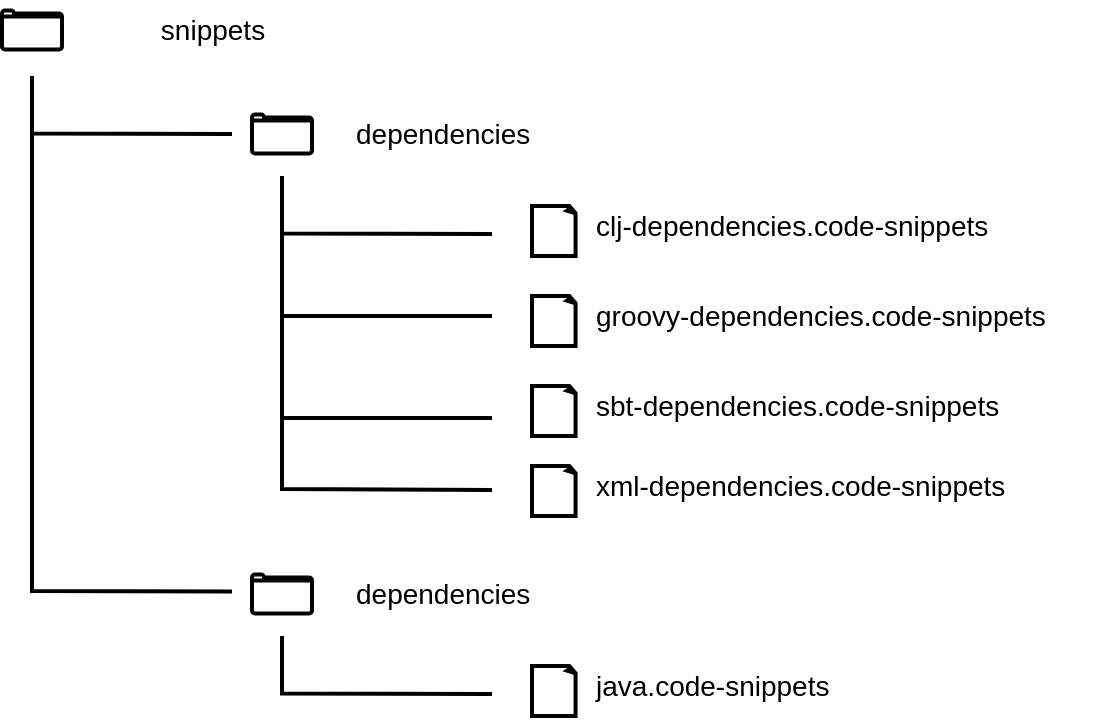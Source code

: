 <mxfile version="21.5.0" type="device">
  <diagram name="Pagina-1" id="HB1ZQw7MN7rN6xosklbc">
    <mxGraphModel dx="707" dy="453" grid="1" gridSize="10" guides="1" tooltips="1" connect="1" arrows="1" fold="1" page="1" pageScale="1" pageWidth="827" pageHeight="1169" math="0" shadow="0">
      <root>
        <mxCell id="0" />
        <mxCell id="1" parent="0" />
        <mxCell id="2vzTiyGk3TncGAkoDQ5b-1" value="" style="html=1;verticalLabelPosition=bottom;align=center;labelBackgroundColor=#ffffff;verticalAlign=top;strokeWidth=2;shadow=0;dashed=0;shape=mxgraph.ios7.icons.folder;strokeColor=#010203;" vertex="1" parent="1">
          <mxGeometry x="135" y="277.25" width="30" height="19.5" as="geometry" />
        </mxCell>
        <mxCell id="2vzTiyGk3TncGAkoDQ5b-3" value="snippets" style="text;html=1;align=center;verticalAlign=middle;resizable=0;points=[];autosize=1;strokeColor=none;fillColor=none;fontSize=14;" vertex="1" parent="1">
          <mxGeometry x="200" y="272" width="80" height="30" as="geometry" />
        </mxCell>
        <mxCell id="2vzTiyGk3TncGAkoDQ5b-6" value="" style="html=1;verticalLabelPosition=bottom;align=center;labelBackgroundColor=#ffffff;verticalAlign=top;strokeWidth=2;shadow=0;dashed=0;shape=mxgraph.ios7.icons.folder;strokeColor=#010203;" vertex="1" parent="1">
          <mxGeometry x="260" y="329.25" width="30" height="19.5" as="geometry" />
        </mxCell>
        <mxCell id="2vzTiyGk3TncGAkoDQ5b-8" value="dependencies" style="text;html=1;align=left;verticalAlign=middle;resizable=0;points=[];autosize=1;strokeColor=none;fillColor=none;fontSize=14;" vertex="1" parent="1">
          <mxGeometry x="310" y="324" width="110" height="30" as="geometry" />
        </mxCell>
        <mxCell id="2vzTiyGk3TncGAkoDQ5b-11" value="" style="whiteSpace=wrap;html=1;shape=mxgraph.basic.document;strokeWidth=2;gradientColor=none;" vertex="1" parent="1">
          <mxGeometry x="400" y="420" width="22" height="25" as="geometry" />
        </mxCell>
        <mxCell id="2vzTiyGk3TncGAkoDQ5b-12" value="groovy-dependencies.code-snippets" style="text;html=1;align=left;verticalAlign=middle;resizable=0;points=[];autosize=1;strokeColor=none;fillColor=none;fontSize=14;" vertex="1" parent="1">
          <mxGeometry x="430" y="415" width="250" height="30" as="geometry" />
        </mxCell>
        <mxCell id="2vzTiyGk3TncGAkoDQ5b-14" value="" style="endArrow=none;html=1;rounded=0;strokeWidth=2;" edge="1" parent="1">
          <mxGeometry width="50" height="50" relative="1" as="geometry">
            <mxPoint x="250" y="339" as="sourcePoint" />
            <mxPoint x="150" y="310" as="targetPoint" />
            <Array as="points">
              <mxPoint x="150" y="338.75" />
            </Array>
          </mxGeometry>
        </mxCell>
        <mxCell id="2vzTiyGk3TncGAkoDQ5b-15" value="" style="endArrow=none;html=1;rounded=0;strokeWidth=2;" edge="1" parent="1">
          <mxGeometry width="50" height="50" relative="1" as="geometry">
            <mxPoint x="380" y="389" as="sourcePoint" />
            <mxPoint x="275" y="360" as="targetPoint" />
            <Array as="points">
              <mxPoint x="275" y="388.75" />
            </Array>
          </mxGeometry>
        </mxCell>
        <mxCell id="2vzTiyGk3TncGAkoDQ5b-16" value="" style="endArrow=none;html=1;rounded=0;strokeWidth=2;" edge="1" parent="1">
          <mxGeometry width="50" height="50" relative="1" as="geometry">
            <mxPoint x="380" y="517" as="sourcePoint" />
            <mxPoint x="275" y="426.5" as="targetPoint" />
            <Array as="points">
              <mxPoint x="275" y="516.5" />
            </Array>
          </mxGeometry>
        </mxCell>
        <mxCell id="2vzTiyGk3TncGAkoDQ5b-18" value="" style="whiteSpace=wrap;html=1;shape=mxgraph.basic.document;strokeWidth=2;gradientColor=none;" vertex="1" parent="1">
          <mxGeometry x="400" y="375" width="22" height="25" as="geometry" />
        </mxCell>
        <mxCell id="2vzTiyGk3TncGAkoDQ5b-19" value="clj-dependencies.code-snippets" style="text;html=1;align=left;verticalAlign=middle;resizable=0;points=[];autosize=1;strokeColor=none;fillColor=none;fontSize=14;" vertex="1" parent="1">
          <mxGeometry x="430" y="370" width="220" height="30" as="geometry" />
        </mxCell>
        <mxCell id="2vzTiyGk3TncGAkoDQ5b-20" value="" style="whiteSpace=wrap;html=1;shape=mxgraph.basic.document;strokeWidth=2;gradientColor=none;" vertex="1" parent="1">
          <mxGeometry x="400" y="465" width="22" height="25" as="geometry" />
        </mxCell>
        <mxCell id="2vzTiyGk3TncGAkoDQ5b-21" value="sbt-dependencies.code-snippets" style="text;html=1;align=left;verticalAlign=middle;resizable=0;points=[];autosize=1;strokeColor=none;fillColor=none;fontSize=14;" vertex="1" parent="1">
          <mxGeometry x="430" y="460" width="230" height="30" as="geometry" />
        </mxCell>
        <mxCell id="2vzTiyGk3TncGAkoDQ5b-22" value="" style="whiteSpace=wrap;html=1;shape=mxgraph.basic.document;strokeWidth=2;gradientColor=none;" vertex="1" parent="1">
          <mxGeometry x="400" y="505" width="22" height="25" as="geometry" />
        </mxCell>
        <mxCell id="2vzTiyGk3TncGAkoDQ5b-23" value="xml-dependencies.code-snippets" style="text;html=1;align=left;verticalAlign=middle;resizable=0;points=[];autosize=1;strokeColor=none;fillColor=none;fontSize=14;" vertex="1" parent="1">
          <mxGeometry x="430" y="500" width="230" height="30" as="geometry" />
        </mxCell>
        <mxCell id="2vzTiyGk3TncGAkoDQ5b-24" value="" style="endArrow=none;html=1;rounded=0;strokeWidth=2;" edge="1" parent="1">
          <mxGeometry width="50" height="50" relative="1" as="geometry">
            <mxPoint x="380" y="430" as="sourcePoint" />
            <mxPoint x="275" y="389" as="targetPoint" />
            <Array as="points">
              <mxPoint x="275" y="430" />
            </Array>
          </mxGeometry>
        </mxCell>
        <mxCell id="2vzTiyGk3TncGAkoDQ5b-25" value="" style="endArrow=none;html=1;rounded=0;strokeWidth=2;" edge="1" parent="1">
          <mxGeometry width="50" height="50" relative="1" as="geometry">
            <mxPoint x="380" y="481" as="sourcePoint" />
            <mxPoint x="275" y="440" as="targetPoint" />
            <Array as="points">
              <mxPoint x="275" y="481" />
            </Array>
          </mxGeometry>
        </mxCell>
        <mxCell id="2vzTiyGk3TncGAkoDQ5b-26" value="" style="html=1;verticalLabelPosition=bottom;align=center;labelBackgroundColor=#ffffff;verticalAlign=top;strokeWidth=2;shadow=0;dashed=0;shape=mxgraph.ios7.icons.folder;strokeColor=#010203;" vertex="1" parent="1">
          <mxGeometry x="260" y="559.25" width="30" height="19.5" as="geometry" />
        </mxCell>
        <mxCell id="2vzTiyGk3TncGAkoDQ5b-27" value="dependencies" style="text;html=1;align=left;verticalAlign=middle;resizable=0;points=[];autosize=1;strokeColor=none;fillColor=none;fontSize=14;" vertex="1" parent="1">
          <mxGeometry x="310" y="554" width="110" height="30" as="geometry" />
        </mxCell>
        <mxCell id="2vzTiyGk3TncGAkoDQ5b-28" value="" style="endArrow=none;html=1;rounded=0;strokeWidth=2;" edge="1" parent="1">
          <mxGeometry width="50" height="50" relative="1" as="geometry">
            <mxPoint x="250" y="567.75" as="sourcePoint" />
            <mxPoint x="150" y="330" as="targetPoint" />
            <Array as="points">
              <mxPoint x="150" y="567.5" />
            </Array>
          </mxGeometry>
        </mxCell>
        <mxCell id="2vzTiyGk3TncGAkoDQ5b-29" value="" style="endArrow=none;html=1;rounded=0;strokeWidth=2;" edge="1" parent="1">
          <mxGeometry width="50" height="50" relative="1" as="geometry">
            <mxPoint x="380" y="619" as="sourcePoint" />
            <mxPoint x="275" y="590" as="targetPoint" />
            <Array as="points">
              <mxPoint x="275" y="618.75" />
            </Array>
          </mxGeometry>
        </mxCell>
        <mxCell id="2vzTiyGk3TncGAkoDQ5b-30" value="" style="whiteSpace=wrap;html=1;shape=mxgraph.basic.document;strokeWidth=2;gradientColor=none;" vertex="1" parent="1">
          <mxGeometry x="400" y="605" width="22" height="25" as="geometry" />
        </mxCell>
        <mxCell id="2vzTiyGk3TncGAkoDQ5b-31" value="java.code-snippets" style="text;html=1;align=left;verticalAlign=middle;resizable=0;points=[];autosize=1;strokeColor=none;fillColor=none;fontSize=14;" vertex="1" parent="1">
          <mxGeometry x="430" y="600" width="140" height="30" as="geometry" />
        </mxCell>
      </root>
    </mxGraphModel>
  </diagram>
</mxfile>
